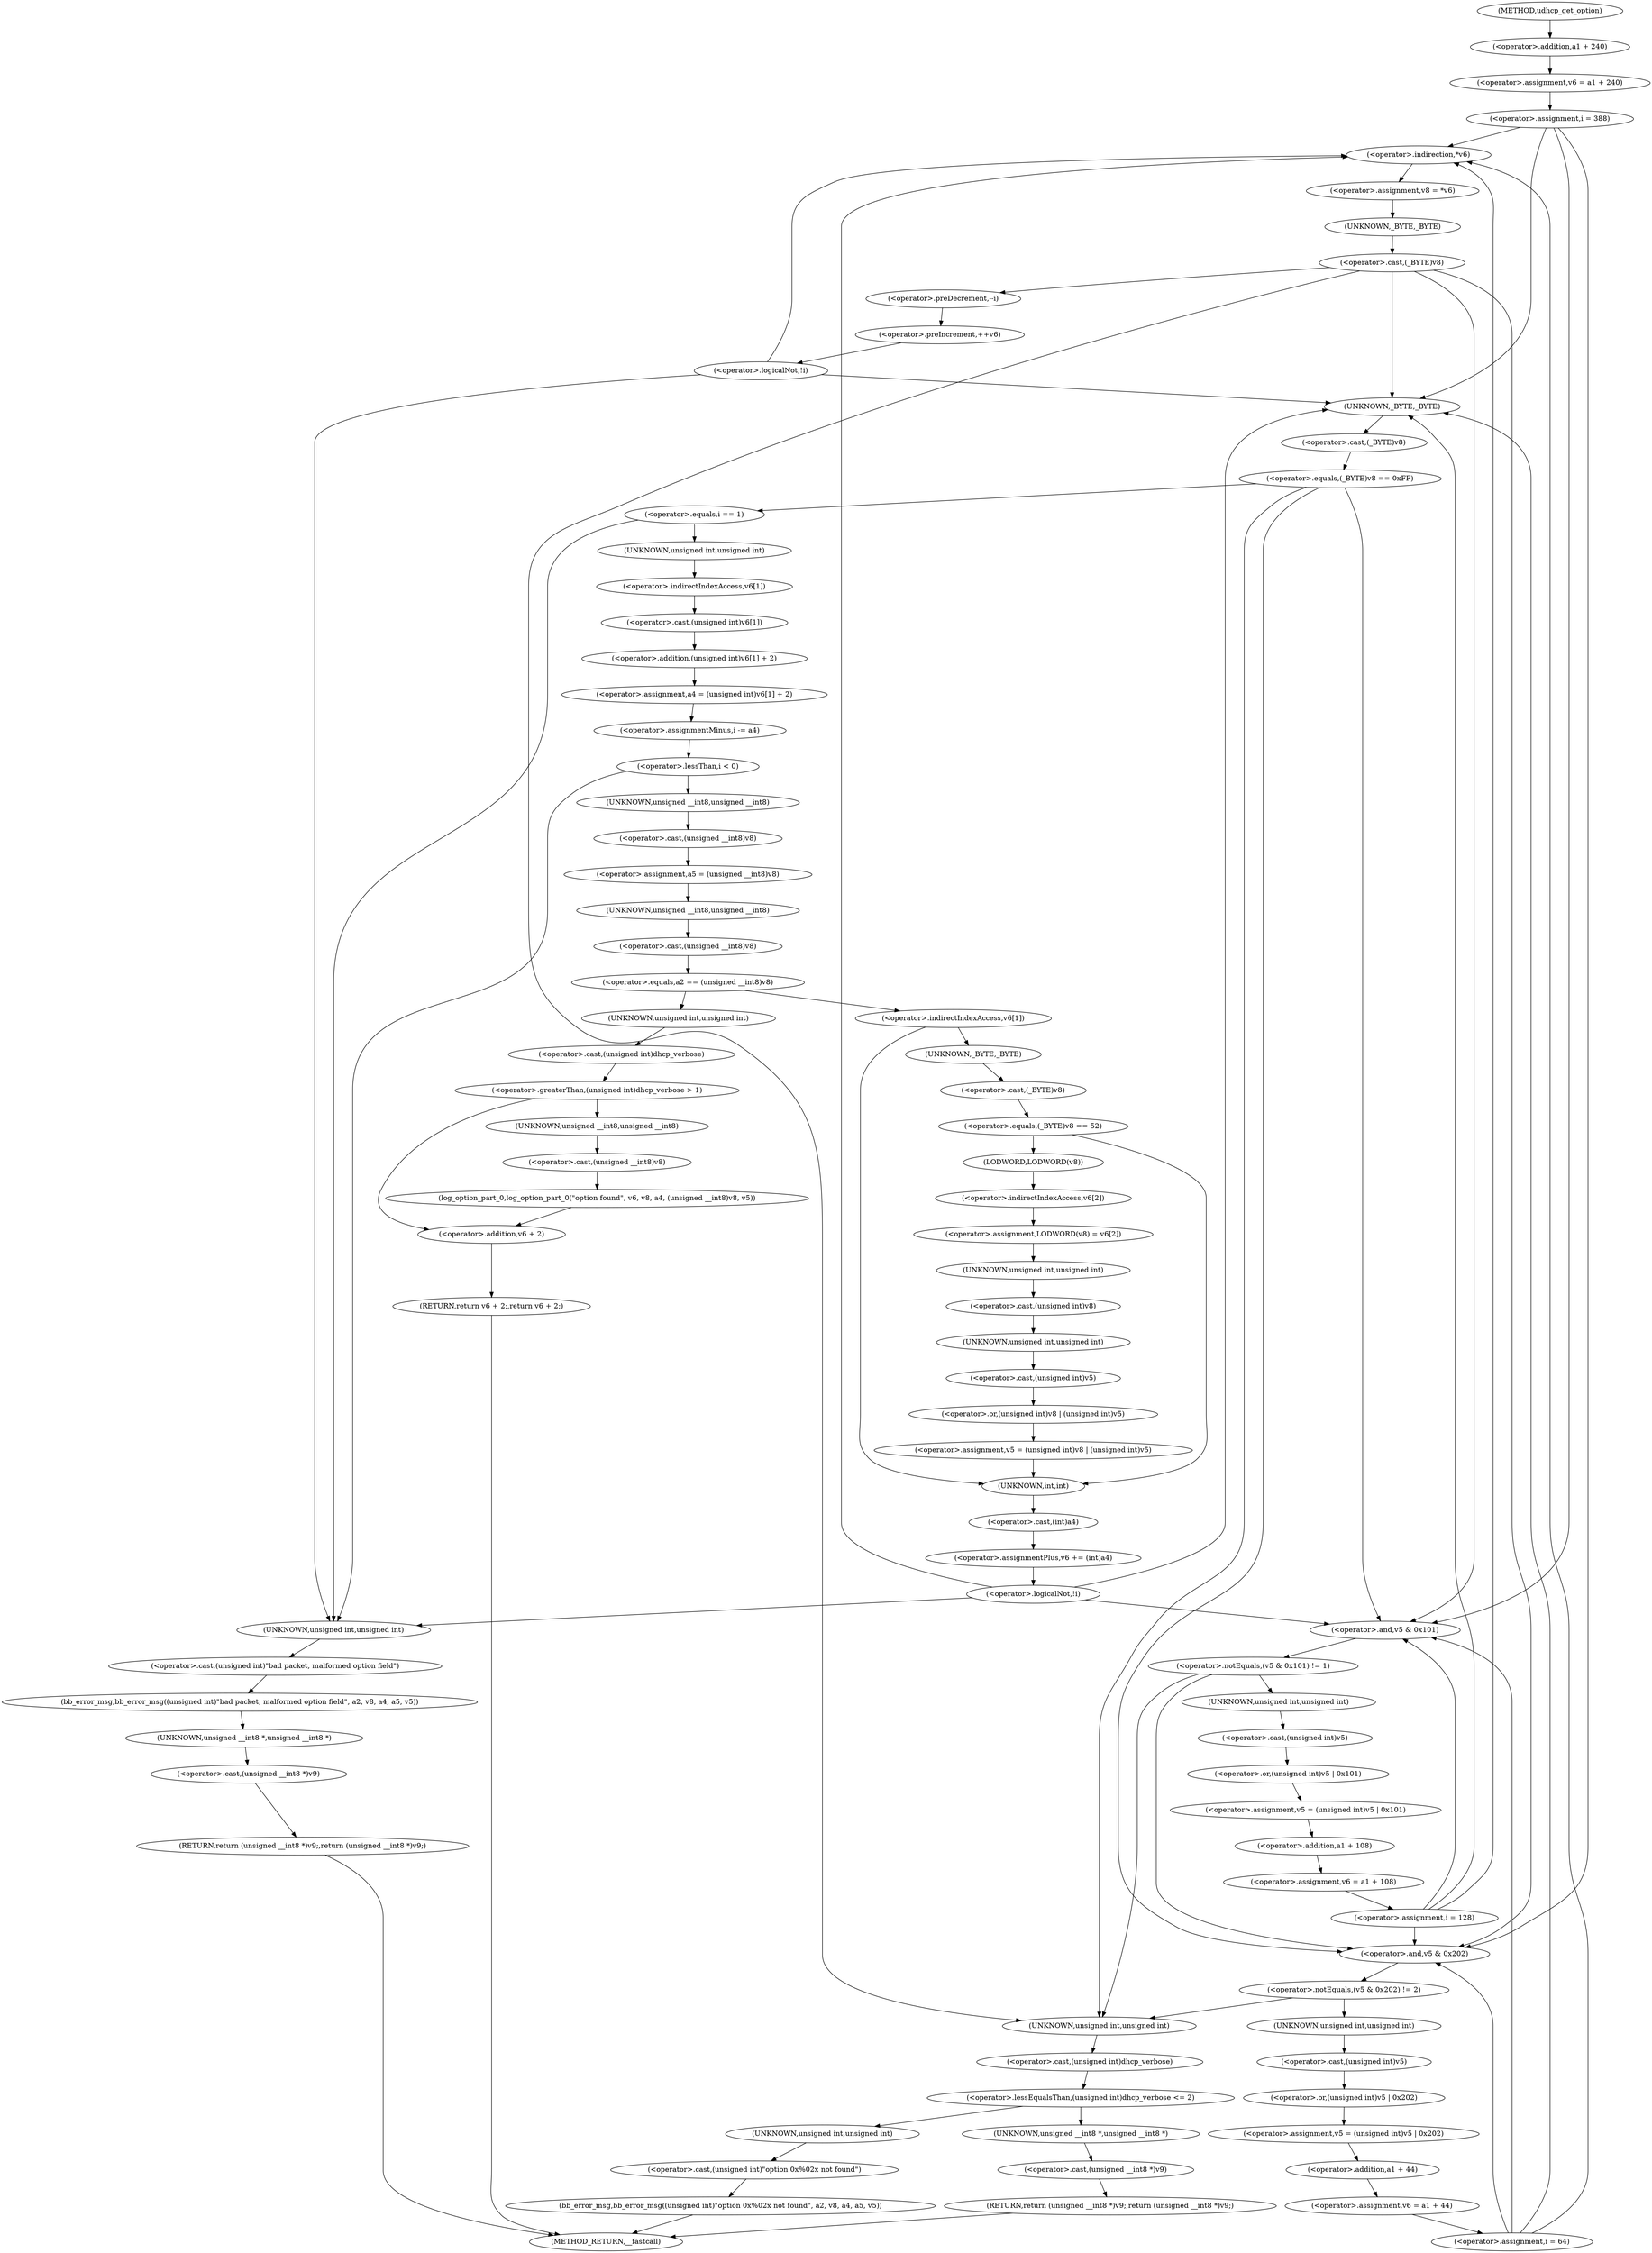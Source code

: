 digraph udhcp_get_option {  
"1000119" [label = "(<operator>.assignment,v6 = a1 + 240)" ]
"1000121" [label = "(<operator>.addition,a1 + 240)" ]
"1000125" [label = "(<operator>.assignment,i = 388)" ]
"1000128" [label = "(<operator>.assignment,i = 64)" ]
"1000141" [label = "(<operator>.assignment,v8 = *v6)" ]
"1000143" [label = "(<operator>.indirection,*v6)" ]
"1000146" [label = "(<operator>.cast,(_BYTE)v8)" ]
"1000147" [label = "(UNKNOWN,_BYTE,_BYTE)" ]
"1000150" [label = "(<operator>.preDecrement,--i)" ]
"1000152" [label = "(<operator>.preIncrement,++v6)" ]
"1000155" [label = "(<operator>.logicalNot,!i)" ]
"1000159" [label = "(<operator>.equals,(_BYTE)v8 == 0xFF)" ]
"1000160" [label = "(<operator>.cast,(_BYTE)v8)" ]
"1000161" [label = "(UNKNOWN,_BYTE,_BYTE)" ]
"1000166" [label = "(<operator>.equals,i == 1)" ]
"1000170" [label = "(<operator>.assignment,a4 = (unsigned int)v6[1] + 2)" ]
"1000172" [label = "(<operator>.addition,(unsigned int)v6[1] + 2)" ]
"1000173" [label = "(<operator>.cast,(unsigned int)v6[1])" ]
"1000174" [label = "(UNKNOWN,unsigned int,unsigned int)" ]
"1000175" [label = "(<operator>.indirectIndexAccess,v6[1])" ]
"1000179" [label = "(<operator>.assignmentMinus,i -= a4)" ]
"1000183" [label = "(<operator>.lessThan,i < 0)" ]
"1000187" [label = "(<operator>.assignment,a5 = (unsigned __int8)v8)" ]
"1000189" [label = "(<operator>.cast,(unsigned __int8)v8)" ]
"1000190" [label = "(UNKNOWN,unsigned __int8,unsigned __int8)" ]
"1000193" [label = "(<operator>.equals,a2 == (unsigned __int8)v8)" ]
"1000195" [label = "(<operator>.cast,(unsigned __int8)v8)" ]
"1000196" [label = "(UNKNOWN,unsigned __int8,unsigned __int8)" ]
"1000200" [label = "(<operator>.greaterThan,(unsigned int)dhcp_verbose > 1)" ]
"1000201" [label = "(<operator>.cast,(unsigned int)dhcp_verbose)" ]
"1000202" [label = "(UNKNOWN,unsigned int,unsigned int)" ]
"1000205" [label = "(log_option_part_0,log_option_part_0(\"option found\", v6, v8, a4, (unsigned __int8)v8, v5))" ]
"1000210" [label = "(<operator>.cast,(unsigned __int8)v8)" ]
"1000211" [label = "(UNKNOWN,unsigned __int8,unsigned __int8)" ]
"1000214" [label = "(RETURN,return v6 + 2;,return v6 + 2;)" ]
"1000215" [label = "(<operator>.addition,v6 + 2)" ]
"1000219" [label = "(<operator>.indirectIndexAccess,v6[1])" ]
"1000224" [label = "(<operator>.equals,(_BYTE)v8 == 52)" ]
"1000225" [label = "(<operator>.cast,(_BYTE)v8)" ]
"1000226" [label = "(UNKNOWN,_BYTE,_BYTE)" ]
"1000230" [label = "(<operator>.assignment,LODWORD(v8) = v6[2])" ]
"1000231" [label = "(LODWORD,LODWORD(v8))" ]
"1000233" [label = "(<operator>.indirectIndexAccess,v6[2])" ]
"1000236" [label = "(<operator>.assignment,v5 = (unsigned int)v8 | (unsigned int)v5)" ]
"1000238" [label = "(<operator>.or,(unsigned int)v8 | (unsigned int)v5)" ]
"1000239" [label = "(<operator>.cast,(unsigned int)v8)" ]
"1000240" [label = "(UNKNOWN,unsigned int,unsigned int)" ]
"1000242" [label = "(<operator>.cast,(unsigned int)v5)" ]
"1000243" [label = "(UNKNOWN,unsigned int,unsigned int)" ]
"1000245" [label = "(<operator>.assignmentPlus,v6 += (int)a4)" ]
"1000247" [label = "(<operator>.cast,(int)a4)" ]
"1000248" [label = "(UNKNOWN,int,int)" ]
"1000251" [label = "(<operator>.logicalNot,!i)" ]
"1000256" [label = "(bb_error_msg,bb_error_msg((unsigned int)\"bad packet, malformed option field\", a2, v8, a4, a5, v5))" ]
"1000257" [label = "(<operator>.cast,(unsigned int)\"bad packet, malformed option field\")" ]
"1000258" [label = "(UNKNOWN,unsigned int,unsigned int)" ]
"1000265" [label = "(RETURN,return (unsigned __int8 *)v9;,return (unsigned __int8 *)v9;)" ]
"1000266" [label = "(<operator>.cast,(unsigned __int8 *)v9)" ]
"1000267" [label = "(UNKNOWN,unsigned __int8 *,unsigned __int8 *)" ]
"1000270" [label = "(<operator>.notEquals,(v5 & 0x101) != 1)" ]
"1000271" [label = "(<operator>.and,v5 & 0x101)" ]
"1000276" [label = "(<operator>.assignment,v5 = (unsigned int)v5 | 0x101)" ]
"1000278" [label = "(<operator>.or,(unsigned int)v5 | 0x101)" ]
"1000279" [label = "(<operator>.cast,(unsigned int)v5)" ]
"1000280" [label = "(UNKNOWN,unsigned int,unsigned int)" ]
"1000283" [label = "(<operator>.assignment,v6 = a1 + 108)" ]
"1000285" [label = "(<operator>.addition,a1 + 108)" ]
"1000288" [label = "(<operator>.assignment,i = 128)" ]
"1000292" [label = "(<operator>.notEquals,(v5 & 0x202) != 2)" ]
"1000293" [label = "(<operator>.and,v5 & 0x202)" ]
"1000298" [label = "(<operator>.assignment,v5 = (unsigned int)v5 | 0x202)" ]
"1000300" [label = "(<operator>.or,(unsigned int)v5 | 0x202)" ]
"1000301" [label = "(<operator>.cast,(unsigned int)v5)" ]
"1000302" [label = "(UNKNOWN,unsigned int,unsigned int)" ]
"1000305" [label = "(<operator>.assignment,v6 = a1 + 44)" ]
"1000307" [label = "(<operator>.addition,a1 + 44)" ]
"1000312" [label = "(<operator>.lessEqualsThan,(unsigned int)dhcp_verbose <= 2)" ]
"1000313" [label = "(<operator>.cast,(unsigned int)dhcp_verbose)" ]
"1000314" [label = "(UNKNOWN,unsigned int,unsigned int)" ]
"1000317" [label = "(RETURN,return (unsigned __int8 *)v9;,return (unsigned __int8 *)v9;)" ]
"1000318" [label = "(<operator>.cast,(unsigned __int8 *)v9)" ]
"1000319" [label = "(UNKNOWN,unsigned __int8 *,unsigned __int8 *)" ]
"1000321" [label = "(bb_error_msg,bb_error_msg((unsigned int)\"option 0x%02x not found\", a2, v8, a4, a5, v5))" ]
"1000322" [label = "(<operator>.cast,(unsigned int)\"option 0x%02x not found\")" ]
"1000323" [label = "(UNKNOWN,unsigned int,unsigned int)" ]
"1000106" [label = "(METHOD,udhcp_get_option)" ]
"1000331" [label = "(METHOD_RETURN,__fastcall)" ]
  "1000119" -> "1000125" 
  "1000121" -> "1000119" 
  "1000125" -> "1000161" 
  "1000125" -> "1000143" 
  "1000125" -> "1000271" 
  "1000125" -> "1000293" 
  "1000128" -> "1000161" 
  "1000128" -> "1000143" 
  "1000128" -> "1000271" 
  "1000128" -> "1000293" 
  "1000141" -> "1000147" 
  "1000143" -> "1000141" 
  "1000146" -> "1000161" 
  "1000146" -> "1000271" 
  "1000146" -> "1000293" 
  "1000146" -> "1000314" 
  "1000146" -> "1000150" 
  "1000147" -> "1000146" 
  "1000150" -> "1000152" 
  "1000152" -> "1000155" 
  "1000155" -> "1000161" 
  "1000155" -> "1000143" 
  "1000155" -> "1000258" 
  "1000159" -> "1000271" 
  "1000159" -> "1000293" 
  "1000159" -> "1000314" 
  "1000159" -> "1000166" 
  "1000160" -> "1000159" 
  "1000161" -> "1000160" 
  "1000166" -> "1000258" 
  "1000166" -> "1000174" 
  "1000170" -> "1000179" 
  "1000172" -> "1000170" 
  "1000173" -> "1000172" 
  "1000174" -> "1000175" 
  "1000175" -> "1000173" 
  "1000179" -> "1000183" 
  "1000183" -> "1000258" 
  "1000183" -> "1000190" 
  "1000187" -> "1000196" 
  "1000189" -> "1000187" 
  "1000190" -> "1000189" 
  "1000193" -> "1000202" 
  "1000193" -> "1000219" 
  "1000195" -> "1000193" 
  "1000196" -> "1000195" 
  "1000200" -> "1000211" 
  "1000200" -> "1000215" 
  "1000201" -> "1000200" 
  "1000202" -> "1000201" 
  "1000205" -> "1000215" 
  "1000210" -> "1000205" 
  "1000211" -> "1000210" 
  "1000214" -> "1000331" 
  "1000215" -> "1000214" 
  "1000219" -> "1000226" 
  "1000219" -> "1000248" 
  "1000224" -> "1000231" 
  "1000224" -> "1000248" 
  "1000225" -> "1000224" 
  "1000226" -> "1000225" 
  "1000230" -> "1000240" 
  "1000231" -> "1000233" 
  "1000233" -> "1000230" 
  "1000236" -> "1000248" 
  "1000238" -> "1000236" 
  "1000239" -> "1000243" 
  "1000240" -> "1000239" 
  "1000242" -> "1000238" 
  "1000243" -> "1000242" 
  "1000245" -> "1000251" 
  "1000247" -> "1000245" 
  "1000248" -> "1000247" 
  "1000251" -> "1000161" 
  "1000251" -> "1000143" 
  "1000251" -> "1000271" 
  "1000251" -> "1000258" 
  "1000256" -> "1000267" 
  "1000257" -> "1000256" 
  "1000258" -> "1000257" 
  "1000265" -> "1000331" 
  "1000266" -> "1000265" 
  "1000267" -> "1000266" 
  "1000270" -> "1000293" 
  "1000270" -> "1000314" 
  "1000270" -> "1000280" 
  "1000271" -> "1000270" 
  "1000276" -> "1000285" 
  "1000278" -> "1000276" 
  "1000279" -> "1000278" 
  "1000280" -> "1000279" 
  "1000283" -> "1000288" 
  "1000285" -> "1000283" 
  "1000288" -> "1000161" 
  "1000288" -> "1000143" 
  "1000288" -> "1000271" 
  "1000288" -> "1000293" 
  "1000292" -> "1000314" 
  "1000292" -> "1000302" 
  "1000293" -> "1000292" 
  "1000298" -> "1000307" 
  "1000300" -> "1000298" 
  "1000301" -> "1000300" 
  "1000302" -> "1000301" 
  "1000305" -> "1000128" 
  "1000307" -> "1000305" 
  "1000312" -> "1000319" 
  "1000312" -> "1000323" 
  "1000313" -> "1000312" 
  "1000314" -> "1000313" 
  "1000317" -> "1000331" 
  "1000318" -> "1000317" 
  "1000319" -> "1000318" 
  "1000321" -> "1000331" 
  "1000322" -> "1000321" 
  "1000323" -> "1000322" 
  "1000106" -> "1000121" 
}
